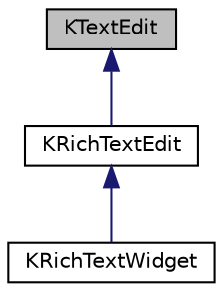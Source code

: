 digraph "KTextEdit"
{
  edge [fontname="Helvetica",fontsize="10",labelfontname="Helvetica",labelfontsize="10"];
  node [fontname="Helvetica",fontsize="10",shape=record];
  Node0 [label="KTextEdit",height=0.2,width=0.4,color="black", fillcolor="grey75", style="filled", fontcolor="black"];
  Node0 -> Node1 [dir="back",color="midnightblue",fontsize="10",style="solid",fontname="Helvetica"];
  Node1 [label="KRichTextEdit",height=0.2,width=0.4,color="black", fillcolor="white", style="filled",URL="$classKRichTextEdit.html",tooltip="The KRichTextEdit class provides a widget to edit and display rich text. "];
  Node1 -> Node2 [dir="back",color="midnightblue",fontsize="10",style="solid",fontname="Helvetica"];
  Node2 [label="KRichTextWidget",height=0.2,width=0.4,color="black", fillcolor="white", style="filled",URL="$classKRichTextWidget.html",tooltip="A KRichTextEdit with common actions. "];
}
